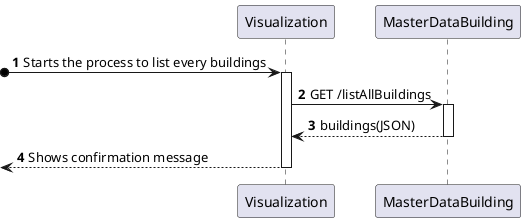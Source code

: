 @startuml

autonumber

participant Visualization
participant "MasterDataBuilding" as GI

?o-> Visualization: Starts the process to list every buildings 
activate Visualization

Visualization -> GI: GET /listAllBuildings
activate GI
GI --> Visualization: buildings(JSON)
deactivate GI

<-- Visualization: Shows confirmation message
deactivate Visualization


@enduml

